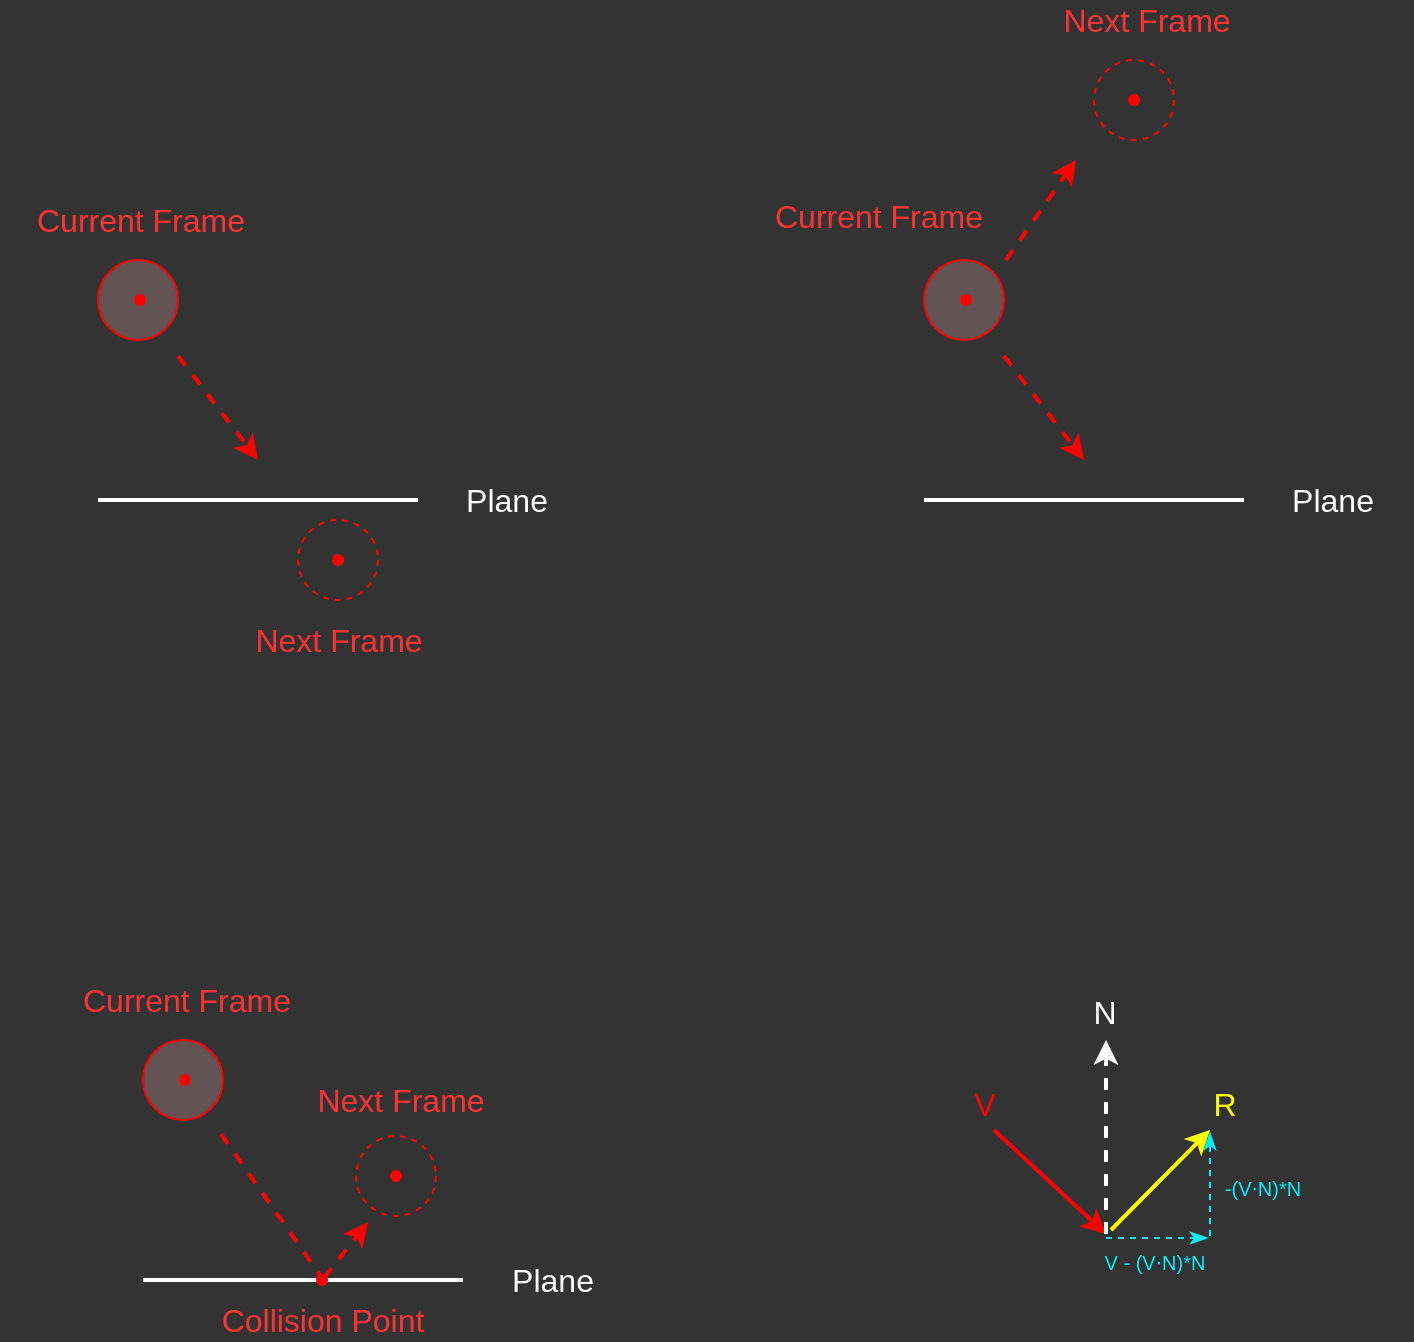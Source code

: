 <mxfile version="15.4.1" type="device"><diagram id="YQWeA2DbOWl8i1mZwY3V" name="Page-1"><mxGraphModel dx="451" dy="430" grid="0" gridSize="20" guides="1" tooltips="1" connect="1" arrows="1" fold="1" page="0" pageScale="1" pageWidth="827" pageHeight="1169" background="#333333" math="0" shadow="0"><root><mxCell id="0"/><mxCell id="1" parent="0"/><mxCell id="uH5PHkhrVYuscgNhE_-D-3" value="" style="endArrow=none;html=1;rounded=0;strokeColor=#FFFFFF;strokeWidth=2;" edge="1" parent="1"><mxGeometry width="50" height="50" relative="1" as="geometry"><mxPoint x="80" y="400" as="sourcePoint"/><mxPoint x="240" y="400" as="targetPoint"/></mxGeometry></mxCell><mxCell id="uH5PHkhrVYuscgNhE_-D-4" value="" style="ellipse;whiteSpace=wrap;html=1;aspect=fixed;fillColor=#635352;strokeColor=#FF0000;" vertex="1" parent="1"><mxGeometry x="80" y="280" width="40" height="40" as="geometry"/></mxCell><mxCell id="uH5PHkhrVYuscgNhE_-D-5" value="" style="endArrow=classic;html=1;rounded=0;strokeColor=#FF0000;strokeWidth=2;endFill=1;dashed=1;" edge="1" parent="1"><mxGeometry width="50" height="50" relative="1" as="geometry"><mxPoint x="120" y="328" as="sourcePoint"/><mxPoint x="160" y="380" as="targetPoint"/></mxGeometry></mxCell><mxCell id="uH5PHkhrVYuscgNhE_-D-6" value="Plane" style="text;html=1;align=center;verticalAlign=middle;resizable=0;points=[];autosize=1;strokeColor=none;fillColor=none;fontSize=16;fontColor=#FFFFFF;" vertex="1" parent="1"><mxGeometry x="244" y="390" width="80" height="20" as="geometry"/></mxCell><mxCell id="uH5PHkhrVYuscgNhE_-D-7" value="Current Frame" style="text;html=1;align=center;verticalAlign=middle;resizable=0;points=[];autosize=1;strokeColor=none;fillColor=none;fontSize=16;fontColor=#FF3333;" vertex="1" parent="1"><mxGeometry x="31" y="250" width="140" height="20" as="geometry"/></mxCell><mxCell id="uH5PHkhrVYuscgNhE_-D-8" value="" style="ellipse;whiteSpace=wrap;html=1;aspect=fixed;fillColor=none;strokeColor=#FF0000;dashed=1;" vertex="1" parent="1"><mxGeometry x="180" y="410" width="40" height="40" as="geometry"/></mxCell><mxCell id="uH5PHkhrVYuscgNhE_-D-9" value="" style="shape=waypoint;sketch=0;size=6;pointerEvents=1;points=[];fillColor=none;resizable=0;rotatable=0;perimeter=centerPerimeter;snapToPoint=1;fontSize=16;fontColor=#FF3333;strokeColor=#FF0000;" vertex="1" parent="1"><mxGeometry x="81" y="280" width="40" height="40" as="geometry"/></mxCell><mxCell id="uH5PHkhrVYuscgNhE_-D-10" value="" style="shape=waypoint;sketch=0;size=6;pointerEvents=1;points=[];fillColor=none;resizable=0;rotatable=0;perimeter=centerPerimeter;snapToPoint=1;fontSize=16;fontColor=#FF3333;strokeColor=#FF0000;" vertex="1" parent="1"><mxGeometry x="180" y="410" width="40" height="40" as="geometry"/></mxCell><mxCell id="uH5PHkhrVYuscgNhE_-D-11" value="Next Frame" style="text;html=1;align=center;verticalAlign=middle;resizable=0;points=[];autosize=1;strokeColor=none;fillColor=none;fontSize=16;fontColor=#FF3333;" vertex="1" parent="1"><mxGeometry x="140" y="460" width="120" height="20" as="geometry"/></mxCell><mxCell id="uH5PHkhrVYuscgNhE_-D-12" value="" style="endArrow=none;html=1;rounded=0;strokeColor=#FFFFFF;strokeWidth=2;" edge="1" parent="1"><mxGeometry width="50" height="50" relative="1" as="geometry"><mxPoint x="493" y="400" as="sourcePoint"/><mxPoint x="653" y="400" as="targetPoint"/></mxGeometry></mxCell><mxCell id="uH5PHkhrVYuscgNhE_-D-13" value="" style="ellipse;whiteSpace=wrap;html=1;aspect=fixed;fillColor=#635352;strokeColor=#FF0000;" vertex="1" parent="1"><mxGeometry x="493" y="280" width="40" height="40" as="geometry"/></mxCell><mxCell id="uH5PHkhrVYuscgNhE_-D-14" value="" style="endArrow=classic;html=1;rounded=0;strokeColor=#FF0000;strokeWidth=2;endFill=1;dashed=1;" edge="1" parent="1"><mxGeometry width="50" height="50" relative="1" as="geometry"><mxPoint x="533" y="328" as="sourcePoint"/><mxPoint x="573" y="380.0" as="targetPoint"/></mxGeometry></mxCell><mxCell id="uH5PHkhrVYuscgNhE_-D-15" value="Plane" style="text;html=1;align=center;verticalAlign=middle;resizable=0;points=[];autosize=1;strokeColor=none;fillColor=none;fontSize=16;fontColor=#FFFFFF;" vertex="1" parent="1"><mxGeometry x="657" y="390" width="80" height="20" as="geometry"/></mxCell><mxCell id="uH5PHkhrVYuscgNhE_-D-16" value="Current Frame" style="text;html=1;align=center;verticalAlign=middle;resizable=0;points=[];autosize=1;strokeColor=none;fillColor=none;fontSize=16;fontColor=#FF3333;" vertex="1" parent="1"><mxGeometry x="400" y="248" width="140" height="20" as="geometry"/></mxCell><mxCell id="uH5PHkhrVYuscgNhE_-D-18" value="" style="shape=waypoint;sketch=0;size=6;pointerEvents=1;points=[];fillColor=none;resizable=0;rotatable=0;perimeter=centerPerimeter;snapToPoint=1;fontSize=16;fontColor=#FF3333;strokeColor=#FF0000;" vertex="1" parent="1"><mxGeometry x="494" y="280" width="40" height="40" as="geometry"/></mxCell><mxCell id="uH5PHkhrVYuscgNhE_-D-20" value="Next Frame" style="text;html=1;align=center;verticalAlign=middle;resizable=0;points=[];autosize=1;strokeColor=none;fillColor=none;fontSize=16;fontColor=#FF3333;" vertex="1" parent="1"><mxGeometry x="544" y="150" width="120" height="20" as="geometry"/></mxCell><mxCell id="uH5PHkhrVYuscgNhE_-D-21" value="" style="endArrow=classic;html=1;rounded=0;strokeColor=#FF0000;strokeWidth=2;endFill=1;dashed=1;" edge="1" parent="1"><mxGeometry width="50" height="50" relative="1" as="geometry"><mxPoint x="534" y="280" as="sourcePoint"/><mxPoint x="569" y="230" as="targetPoint"/></mxGeometry></mxCell><mxCell id="uH5PHkhrVYuscgNhE_-D-22" value="" style="group" vertex="1" connectable="0" parent="1"><mxGeometry x="578" y="180" width="40" height="40" as="geometry"/></mxCell><mxCell id="uH5PHkhrVYuscgNhE_-D-17" value="" style="ellipse;whiteSpace=wrap;html=1;aspect=fixed;fillColor=none;strokeColor=#FF0000;dashed=1;" vertex="1" parent="uH5PHkhrVYuscgNhE_-D-22"><mxGeometry width="40" height="40" as="geometry"/></mxCell><mxCell id="uH5PHkhrVYuscgNhE_-D-19" value="" style="shape=waypoint;sketch=0;size=6;pointerEvents=1;points=[];fillColor=none;resizable=0;rotatable=0;perimeter=centerPerimeter;snapToPoint=1;fontSize=16;fontColor=#FF3333;strokeColor=#FF0000;" vertex="1" parent="uH5PHkhrVYuscgNhE_-D-22"><mxGeometry width="40" height="40" as="geometry"/></mxCell><mxCell id="uH5PHkhrVYuscgNhE_-D-23" value="" style="endArrow=none;html=1;rounded=0;strokeColor=#FFFFFF;strokeWidth=2;" edge="1" parent="1"><mxGeometry width="50" height="50" relative="1" as="geometry"><mxPoint x="102.5" y="790" as="sourcePoint"/><mxPoint x="262.5" y="790" as="targetPoint"/></mxGeometry></mxCell><mxCell id="uH5PHkhrVYuscgNhE_-D-24" value="" style="ellipse;whiteSpace=wrap;html=1;aspect=fixed;fillColor=#635352;strokeColor=#FF0000;" vertex="1" parent="1"><mxGeometry x="102.5" y="670" width="40" height="40" as="geometry"/></mxCell><mxCell id="uH5PHkhrVYuscgNhE_-D-25" value="" style="endArrow=none;html=1;rounded=0;strokeColor=#FF0000;strokeWidth=2;endFill=0;dashed=1;" edge="1" parent="1"><mxGeometry width="50" height="50" relative="1" as="geometry"><mxPoint x="141.5" y="717" as="sourcePoint"/><mxPoint x="192" y="789" as="targetPoint"/></mxGeometry></mxCell><mxCell id="uH5PHkhrVYuscgNhE_-D-26" value="Plane" style="text;html=1;align=center;verticalAlign=middle;resizable=0;points=[];autosize=1;strokeColor=none;fillColor=none;fontSize=16;fontColor=#FFFFFF;" vertex="1" parent="1"><mxGeometry x="266.5" y="780" width="80" height="20" as="geometry"/></mxCell><mxCell id="uH5PHkhrVYuscgNhE_-D-27" value="Current Frame" style="text;html=1;align=center;verticalAlign=middle;resizable=0;points=[];autosize=1;strokeColor=none;fillColor=none;fontSize=16;fontColor=#FF3333;" vertex="1" parent="1"><mxGeometry x="53.5" y="640" width="140" height="20" as="geometry"/></mxCell><mxCell id="uH5PHkhrVYuscgNhE_-D-28" value="" style="ellipse;whiteSpace=wrap;html=1;aspect=fixed;fillColor=none;strokeColor=#FF0000;dashed=1;" vertex="1" parent="1"><mxGeometry x="209" y="718" width="40" height="40" as="geometry"/></mxCell><mxCell id="uH5PHkhrVYuscgNhE_-D-29" value="" style="shape=waypoint;sketch=0;size=6;pointerEvents=1;points=[];fillColor=none;resizable=0;rotatable=0;perimeter=centerPerimeter;snapToPoint=1;fontSize=16;fontColor=#FF3333;strokeColor=#FF0000;" vertex="1" parent="1"><mxGeometry x="103.5" y="670" width="40" height="40" as="geometry"/></mxCell><mxCell id="uH5PHkhrVYuscgNhE_-D-30" value="" style="shape=waypoint;sketch=0;size=6;pointerEvents=1;points=[];fillColor=none;resizable=0;rotatable=0;perimeter=centerPerimeter;snapToPoint=1;fontSize=16;fontColor=#FF3333;strokeColor=#FF0000;" vertex="1" parent="1"><mxGeometry x="209" y="718" width="40" height="40" as="geometry"/></mxCell><mxCell id="uH5PHkhrVYuscgNhE_-D-31" value="Next Frame" style="text;html=1;align=center;verticalAlign=middle;resizable=0;points=[];autosize=1;strokeColor=none;fillColor=none;fontSize=16;fontColor=#FF3333;" vertex="1" parent="1"><mxGeometry x="171" y="690" width="120" height="20" as="geometry"/></mxCell><mxCell id="uH5PHkhrVYuscgNhE_-D-32" value="" style="endArrow=classic;html=1;rounded=0;strokeColor=#FF0000;strokeWidth=2;endFill=1;dashed=1;" edge="1" parent="1"><mxGeometry width="50" height="50" relative="1" as="geometry"><mxPoint x="193" y="789" as="sourcePoint"/><mxPoint x="215" y="761" as="targetPoint"/></mxGeometry></mxCell><mxCell id="uH5PHkhrVYuscgNhE_-D-33" value="" style="shape=waypoint;sketch=0;size=6;pointerEvents=1;points=[];fillColor=none;resizable=0;rotatable=0;perimeter=centerPerimeter;snapToPoint=1;fontSize=16;fontColor=#FF3333;strokeColor=#FF0000;" vertex="1" parent="1"><mxGeometry x="172" y="770" width="40" height="40" as="geometry"/></mxCell><mxCell id="uH5PHkhrVYuscgNhE_-D-34" value="Collision Point" style="text;html=1;align=center;verticalAlign=middle;resizable=0;points=[];autosize=1;strokeColor=none;fillColor=none;fontSize=16;fontColor=#FF3333;" vertex="1" parent="1"><mxGeometry x="122" y="800" width="140" height="20" as="geometry"/></mxCell><mxCell id="uH5PHkhrVYuscgNhE_-D-37" value="" style="endArrow=classic;html=1;rounded=0;strokeColor=#FF0000;strokeWidth=2;endFill=1;" edge="1" parent="1"><mxGeometry width="50" height="50" relative="1" as="geometry"><mxPoint x="528" y="715" as="sourcePoint"/><mxPoint x="584" y="767" as="targetPoint"/></mxGeometry></mxCell><mxCell id="uH5PHkhrVYuscgNhE_-D-40" value="" style="endArrow=classic;html=1;rounded=0;strokeColor=#FFFF00;strokeWidth=2;endFill=1;" edge="1" parent="1"><mxGeometry width="50" height="50" relative="1" as="geometry"><mxPoint x="586.5" y="765" as="sourcePoint"/><mxPoint x="636" y="715" as="targetPoint"/></mxGeometry></mxCell><mxCell id="uH5PHkhrVYuscgNhE_-D-41" value="" style="endArrow=classic;html=1;rounded=0;strokeColor=#FFFFFF;strokeWidth=2;endFill=1;dashed=1;" edge="1" parent="1"><mxGeometry width="50" height="50" relative="1" as="geometry"><mxPoint x="584" y="767" as="sourcePoint"/><mxPoint x="584" y="670" as="targetPoint"/></mxGeometry></mxCell><mxCell id="uH5PHkhrVYuscgNhE_-D-42" value="N" style="text;html=1;align=center;verticalAlign=middle;resizable=0;points=[];autosize=1;strokeColor=none;fillColor=none;fontSize=16;fontColor=#FFFFFF;" vertex="1" parent="1"><mxGeometry x="572" y="644" width="22" height="23" as="geometry"/></mxCell><mxCell id="uH5PHkhrVYuscgNhE_-D-43" value="V" style="text;html=1;align=center;verticalAlign=middle;resizable=0;points=[];autosize=1;strokeColor=none;fillColor=none;fontSize=16;fontColor=#FF0000;" vertex="1" parent="1"><mxGeometry x="512" y="690" width="21" height="23" as="geometry"/></mxCell><mxCell id="uH5PHkhrVYuscgNhE_-D-44" value="R" style="text;html=1;align=center;verticalAlign=middle;resizable=0;points=[];autosize=1;strokeColor=none;fillColor=none;fontSize=16;fontColor=#FFFF00;" vertex="1" parent="1"><mxGeometry x="632" y="690" width="22" height="23" as="geometry"/></mxCell><mxCell id="uH5PHkhrVYuscgNhE_-D-46" value="" style="endArrow=classicThin;html=1;rounded=0;strokeColor=#00EEFF;strokeWidth=1;endFill=1;dashed=1;" edge="1" parent="1"><mxGeometry width="50" height="50" relative="1" as="geometry"><mxPoint x="636" y="768" as="sourcePoint"/><mxPoint x="636" y="716" as="targetPoint"/></mxGeometry></mxCell><mxCell id="uH5PHkhrVYuscgNhE_-D-47" value="" style="endArrow=classicThin;html=1;rounded=0;strokeColor=#00EEFF;strokeWidth=1;endFill=1;dashed=1;" edge="1" parent="1"><mxGeometry width="50" height="50" relative="1" as="geometry"><mxPoint x="584" y="769" as="sourcePoint"/><mxPoint x="635" y="769" as="targetPoint"/></mxGeometry></mxCell><mxCell id="uH5PHkhrVYuscgNhE_-D-48" value="V - (V⋅N)*N" style="text;html=1;align=center;verticalAlign=middle;resizable=0;points=[];autosize=1;strokeColor=none;fillColor=none;fontSize=10;fontColor=#00EEFF;" vertex="1" parent="1"><mxGeometry x="578" y="773" width="60" height="16" as="geometry"/></mxCell><mxCell id="uH5PHkhrVYuscgNhE_-D-49" value="-(V⋅N)*N" style="text;html=1;align=center;verticalAlign=middle;resizable=0;points=[];autosize=1;strokeColor=none;fillColor=none;fontSize=10;fontColor=#00EEFF;" vertex="1" parent="1"><mxGeometry x="638" y="736" width="48" height="16" as="geometry"/></mxCell></root></mxGraphModel></diagram></mxfile>